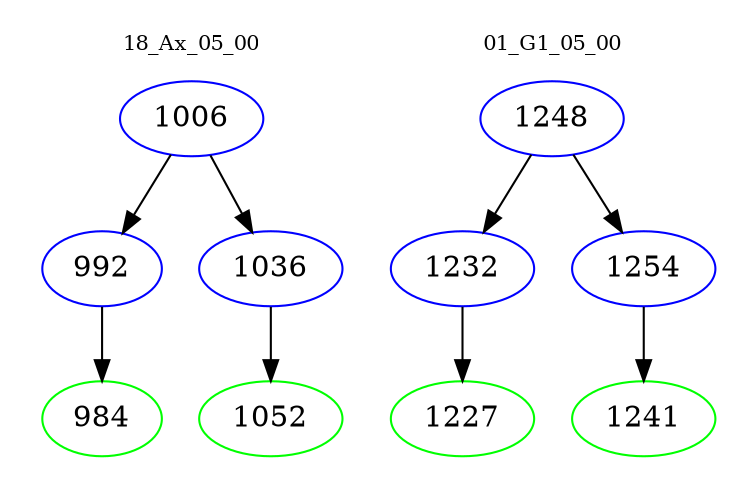 digraph{
subgraph cluster_0 {
color = white
label = "18_Ax_05_00";
fontsize=10;
T0_1006 [label="1006", color="blue"]
T0_1006 -> T0_992 [color="black"]
T0_992 [label="992", color="blue"]
T0_992 -> T0_984 [color="black"]
T0_984 [label="984", color="green"]
T0_1006 -> T0_1036 [color="black"]
T0_1036 [label="1036", color="blue"]
T0_1036 -> T0_1052 [color="black"]
T0_1052 [label="1052", color="green"]
}
subgraph cluster_1 {
color = white
label = "01_G1_05_00";
fontsize=10;
T1_1248 [label="1248", color="blue"]
T1_1248 -> T1_1232 [color="black"]
T1_1232 [label="1232", color="blue"]
T1_1232 -> T1_1227 [color="black"]
T1_1227 [label="1227", color="green"]
T1_1248 -> T1_1254 [color="black"]
T1_1254 [label="1254", color="blue"]
T1_1254 -> T1_1241 [color="black"]
T1_1241 [label="1241", color="green"]
}
}
